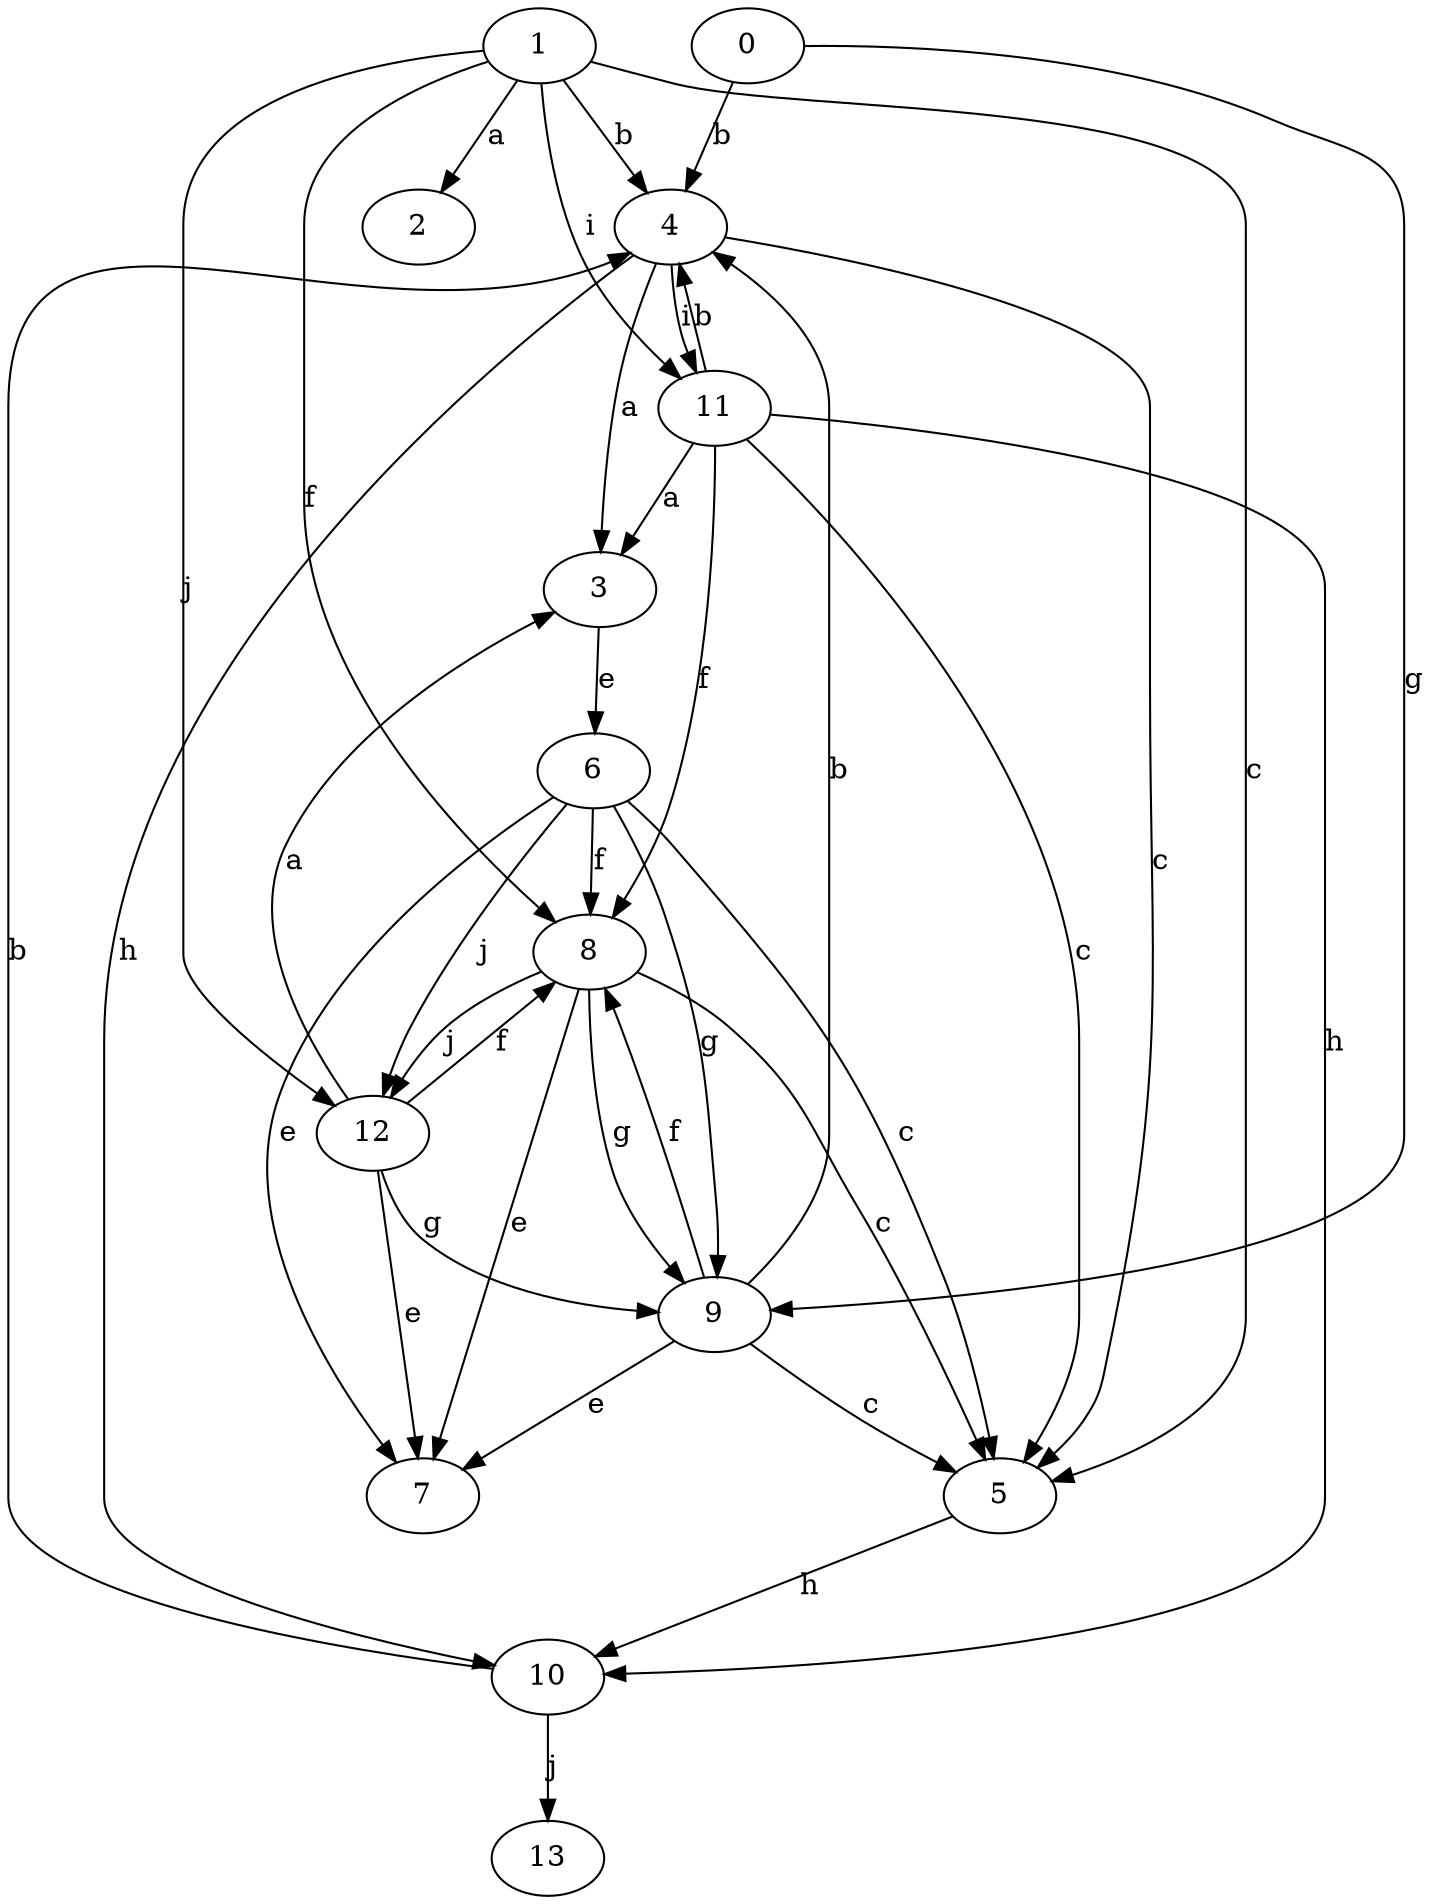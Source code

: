 strict digraph  {
1;
2;
3;
4;
5;
6;
7;
8;
0;
9;
10;
11;
12;
13;
1 -> 2  [label=a];
1 -> 4  [label=b];
1 -> 5  [label=c];
1 -> 8  [label=f];
1 -> 11  [label=i];
1 -> 12  [label=j];
3 -> 6  [label=e];
4 -> 3  [label=a];
4 -> 5  [label=c];
4 -> 10  [label=h];
4 -> 11  [label=i];
5 -> 10  [label=h];
6 -> 5  [label=c];
6 -> 7  [label=e];
6 -> 8  [label=f];
6 -> 9  [label=g];
6 -> 12  [label=j];
8 -> 5  [label=c];
8 -> 7  [label=e];
8 -> 9  [label=g];
8 -> 12  [label=j];
0 -> 4  [label=b];
0 -> 9  [label=g];
9 -> 4  [label=b];
9 -> 5  [label=c];
9 -> 7  [label=e];
9 -> 8  [label=f];
10 -> 4  [label=b];
10 -> 13  [label=j];
11 -> 3  [label=a];
11 -> 4  [label=b];
11 -> 5  [label=c];
11 -> 8  [label=f];
11 -> 10  [label=h];
12 -> 3  [label=a];
12 -> 7  [label=e];
12 -> 8  [label=f];
12 -> 9  [label=g];
}
